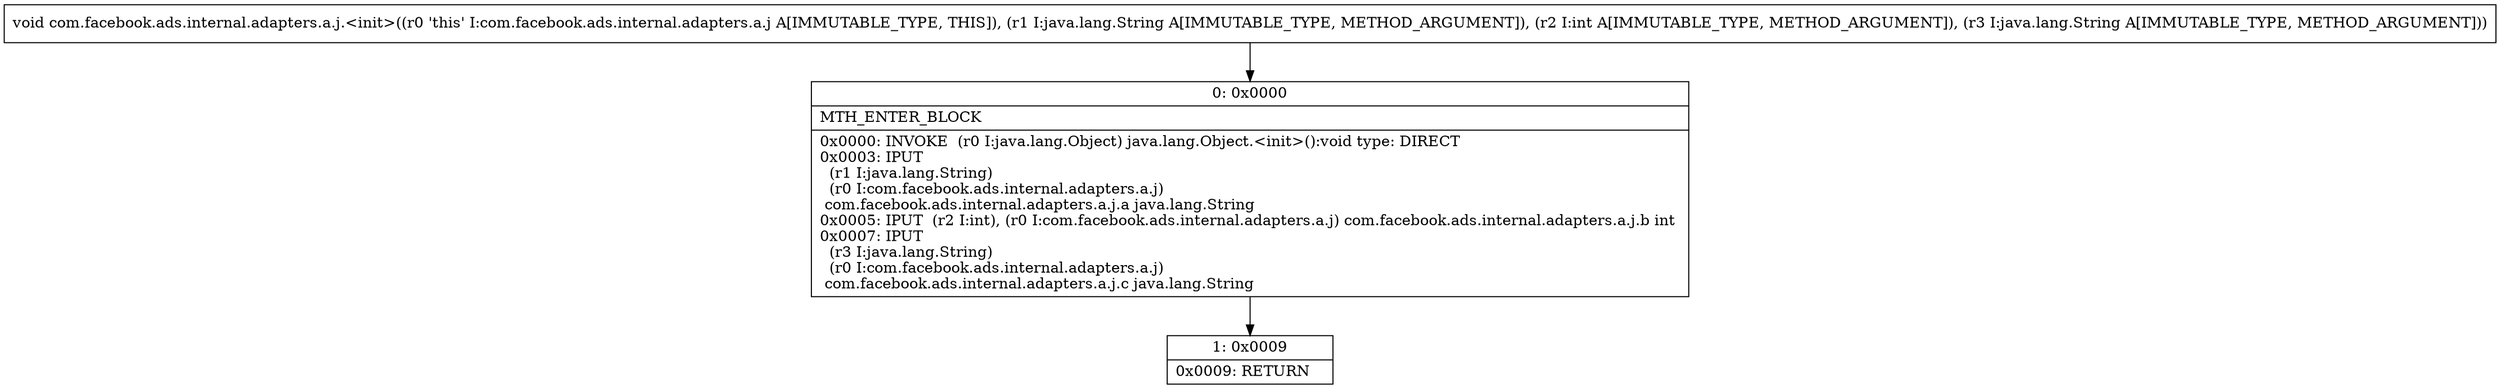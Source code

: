 digraph "CFG forcom.facebook.ads.internal.adapters.a.j.\<init\>(Ljava\/lang\/String;ILjava\/lang\/String;)V" {
Node_0 [shape=record,label="{0\:\ 0x0000|MTH_ENTER_BLOCK\l|0x0000: INVOKE  (r0 I:java.lang.Object) java.lang.Object.\<init\>():void type: DIRECT \l0x0003: IPUT  \l  (r1 I:java.lang.String)\l  (r0 I:com.facebook.ads.internal.adapters.a.j)\l com.facebook.ads.internal.adapters.a.j.a java.lang.String \l0x0005: IPUT  (r2 I:int), (r0 I:com.facebook.ads.internal.adapters.a.j) com.facebook.ads.internal.adapters.a.j.b int \l0x0007: IPUT  \l  (r3 I:java.lang.String)\l  (r0 I:com.facebook.ads.internal.adapters.a.j)\l com.facebook.ads.internal.adapters.a.j.c java.lang.String \l}"];
Node_1 [shape=record,label="{1\:\ 0x0009|0x0009: RETURN   \l}"];
MethodNode[shape=record,label="{void com.facebook.ads.internal.adapters.a.j.\<init\>((r0 'this' I:com.facebook.ads.internal.adapters.a.j A[IMMUTABLE_TYPE, THIS]), (r1 I:java.lang.String A[IMMUTABLE_TYPE, METHOD_ARGUMENT]), (r2 I:int A[IMMUTABLE_TYPE, METHOD_ARGUMENT]), (r3 I:java.lang.String A[IMMUTABLE_TYPE, METHOD_ARGUMENT])) }"];
MethodNode -> Node_0;
Node_0 -> Node_1;
}

